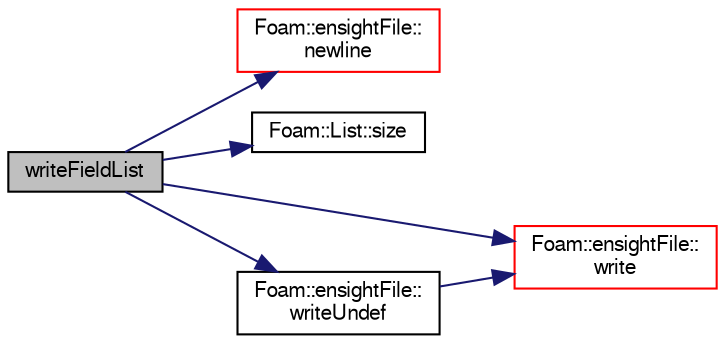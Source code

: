 digraph "writeFieldList"
{
  bgcolor="transparent";
  edge [fontname="FreeSans",fontsize="10",labelfontname="FreeSans",labelfontsize="10"];
  node [fontname="FreeSans",fontsize="10",shape=record];
  rankdir="LR";
  Node422 [label="writeFieldList",height=0.2,width=0.4,color="black", fillcolor="grey75", style="filled", fontcolor="black"];
  Node422 -> Node423 [color="midnightblue",fontsize="10",style="solid",fontname="FreeSans"];
  Node423 [label="Foam::ensightFile::\lnewline",height=0.2,width=0.4,color="red",URL="$a21298.html#ab5159a45ba6da86b4085607bea7569dc",tooltip="Add carriage return to ascii stream. "];
  Node422 -> Node469 [color="midnightblue",fontsize="10",style="solid",fontname="FreeSans"];
  Node469 [label="Foam::List::size",height=0.2,width=0.4,color="black",URL="$a25694.html#a8a5f6fa29bd4b500caf186f60245b384",tooltip="Override size to be inconsistent with allocated storage. "];
  Node422 -> Node470 [color="midnightblue",fontsize="10",style="solid",fontname="FreeSans"];
  Node470 [label="Foam::ensightFile::\lwrite",height=0.2,width=0.4,color="red",URL="$a21298.html#a585eddd24704fabf8fb2b6f1da342813",tooltip="binary write "];
  Node422 -> Node471 [color="midnightblue",fontsize="10",style="solid",fontname="FreeSans"];
  Node471 [label="Foam::ensightFile::\lwriteUndef",height=0.2,width=0.4,color="black",URL="$a21298.html#a78c5754247aa69564724451d439308d7",tooltip="write undef value "];
  Node471 -> Node470 [color="midnightblue",fontsize="10",style="solid",fontname="FreeSans"];
}
